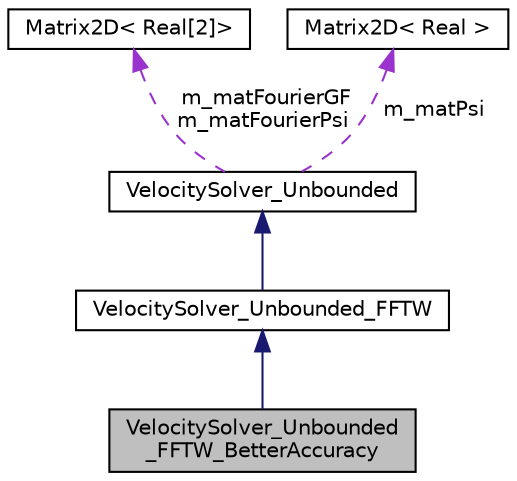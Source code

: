digraph "VelocitySolver_Unbounded_FFTW_BetterAccuracy"
{
  edge [fontname="Helvetica",fontsize="10",labelfontname="Helvetica",labelfontsize="10"];
  node [fontname="Helvetica",fontsize="10",shape=record];
  Node1 [label="VelocitySolver_Unbounded\l_FFTW_BetterAccuracy",height=0.2,width=0.4,color="black", fillcolor="grey75", style="filled", fontcolor="black"];
  Node2 -> Node1 [dir="back",color="midnightblue",fontsize="10",style="solid"];
  Node2 [label="VelocitySolver_Unbounded_FFTW",height=0.2,width=0.4,color="black", fillcolor="white", style="filled",URL="$class_velocity_solver___unbounded___f_f_t_w.html"];
  Node3 -> Node2 [dir="back",color="midnightblue",fontsize="10",style="solid"];
  Node3 [label="VelocitySolver_Unbounded",height=0.2,width=0.4,color="black", fillcolor="white", style="filled",URL="$class_velocity_solver___unbounded.html"];
  Node4 -> Node3 [dir="back",color="darkorchid3",fontsize="10",style="dashed",label=" m_matFourierGF\nm_matFourierPsi" ];
  Node4 [label="Matrix2D\< Real[2]\>",height=0.2,width=0.4,color="black", fillcolor="white", style="filled",URL="$class_matrix2_d.html"];
  Node5 -> Node3 [dir="back",color="darkorchid3",fontsize="10",style="dashed",label=" m_matPsi" ];
  Node5 [label="Matrix2D\< Real \>",height=0.2,width=0.4,color="black", fillcolor="white", style="filled",URL="$class_matrix2_d.html"];
}
